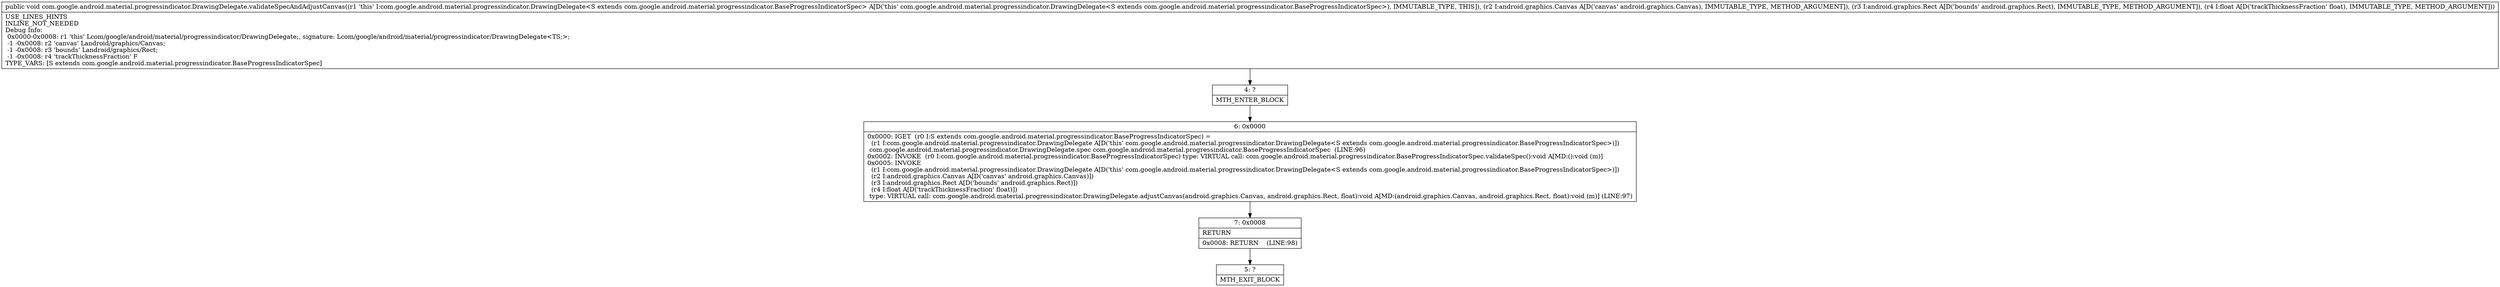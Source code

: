 digraph "CFG forcom.google.android.material.progressindicator.DrawingDelegate.validateSpecAndAdjustCanvas(Landroid\/graphics\/Canvas;Landroid\/graphics\/Rect;F)V" {
Node_4 [shape=record,label="{4\:\ ?|MTH_ENTER_BLOCK\l}"];
Node_6 [shape=record,label="{6\:\ 0x0000|0x0000: IGET  (r0 I:S extends com.google.android.material.progressindicator.BaseProgressIndicatorSpec) = \l  (r1 I:com.google.android.material.progressindicator.DrawingDelegate A[D('this' com.google.android.material.progressindicator.DrawingDelegate\<S extends com.google.android.material.progressindicator.BaseProgressIndicatorSpec\>)])\l com.google.android.material.progressindicator.DrawingDelegate.spec com.google.android.material.progressindicator.BaseProgressIndicatorSpec  (LINE:96)\l0x0002: INVOKE  (r0 I:com.google.android.material.progressindicator.BaseProgressIndicatorSpec) type: VIRTUAL call: com.google.android.material.progressindicator.BaseProgressIndicatorSpec.validateSpec():void A[MD:():void (m)]\l0x0005: INVOKE  \l  (r1 I:com.google.android.material.progressindicator.DrawingDelegate A[D('this' com.google.android.material.progressindicator.DrawingDelegate\<S extends com.google.android.material.progressindicator.BaseProgressIndicatorSpec\>)])\l  (r2 I:android.graphics.Canvas A[D('canvas' android.graphics.Canvas)])\l  (r3 I:android.graphics.Rect A[D('bounds' android.graphics.Rect)])\l  (r4 I:float A[D('trackThicknessFraction' float)])\l type: VIRTUAL call: com.google.android.material.progressindicator.DrawingDelegate.adjustCanvas(android.graphics.Canvas, android.graphics.Rect, float):void A[MD:(android.graphics.Canvas, android.graphics.Rect, float):void (m)] (LINE:97)\l}"];
Node_7 [shape=record,label="{7\:\ 0x0008|RETURN\l|0x0008: RETURN    (LINE:98)\l}"];
Node_5 [shape=record,label="{5\:\ ?|MTH_EXIT_BLOCK\l}"];
MethodNode[shape=record,label="{public void com.google.android.material.progressindicator.DrawingDelegate.validateSpecAndAdjustCanvas((r1 'this' I:com.google.android.material.progressindicator.DrawingDelegate\<S extends com.google.android.material.progressindicator.BaseProgressIndicatorSpec\> A[D('this' com.google.android.material.progressindicator.DrawingDelegate\<S extends com.google.android.material.progressindicator.BaseProgressIndicatorSpec\>), IMMUTABLE_TYPE, THIS]), (r2 I:android.graphics.Canvas A[D('canvas' android.graphics.Canvas), IMMUTABLE_TYPE, METHOD_ARGUMENT]), (r3 I:android.graphics.Rect A[D('bounds' android.graphics.Rect), IMMUTABLE_TYPE, METHOD_ARGUMENT]), (r4 I:float A[D('trackThicknessFraction' float), IMMUTABLE_TYPE, METHOD_ARGUMENT]))  | USE_LINES_HINTS\lINLINE_NOT_NEEDED\lDebug Info:\l  0x0000\-0x0008: r1 'this' Lcom\/google\/android\/material\/progressindicator\/DrawingDelegate;, signature: Lcom\/google\/android\/material\/progressindicator\/DrawingDelegate\<TS;\>;\l  \-1 \-0x0008: r2 'canvas' Landroid\/graphics\/Canvas;\l  \-1 \-0x0008: r3 'bounds' Landroid\/graphics\/Rect;\l  \-1 \-0x0008: r4 'trackThicknessFraction' F\lTYPE_VARS: [S extends com.google.android.material.progressindicator.BaseProgressIndicatorSpec]\l}"];
MethodNode -> Node_4;Node_4 -> Node_6;
Node_6 -> Node_7;
Node_7 -> Node_5;
}

